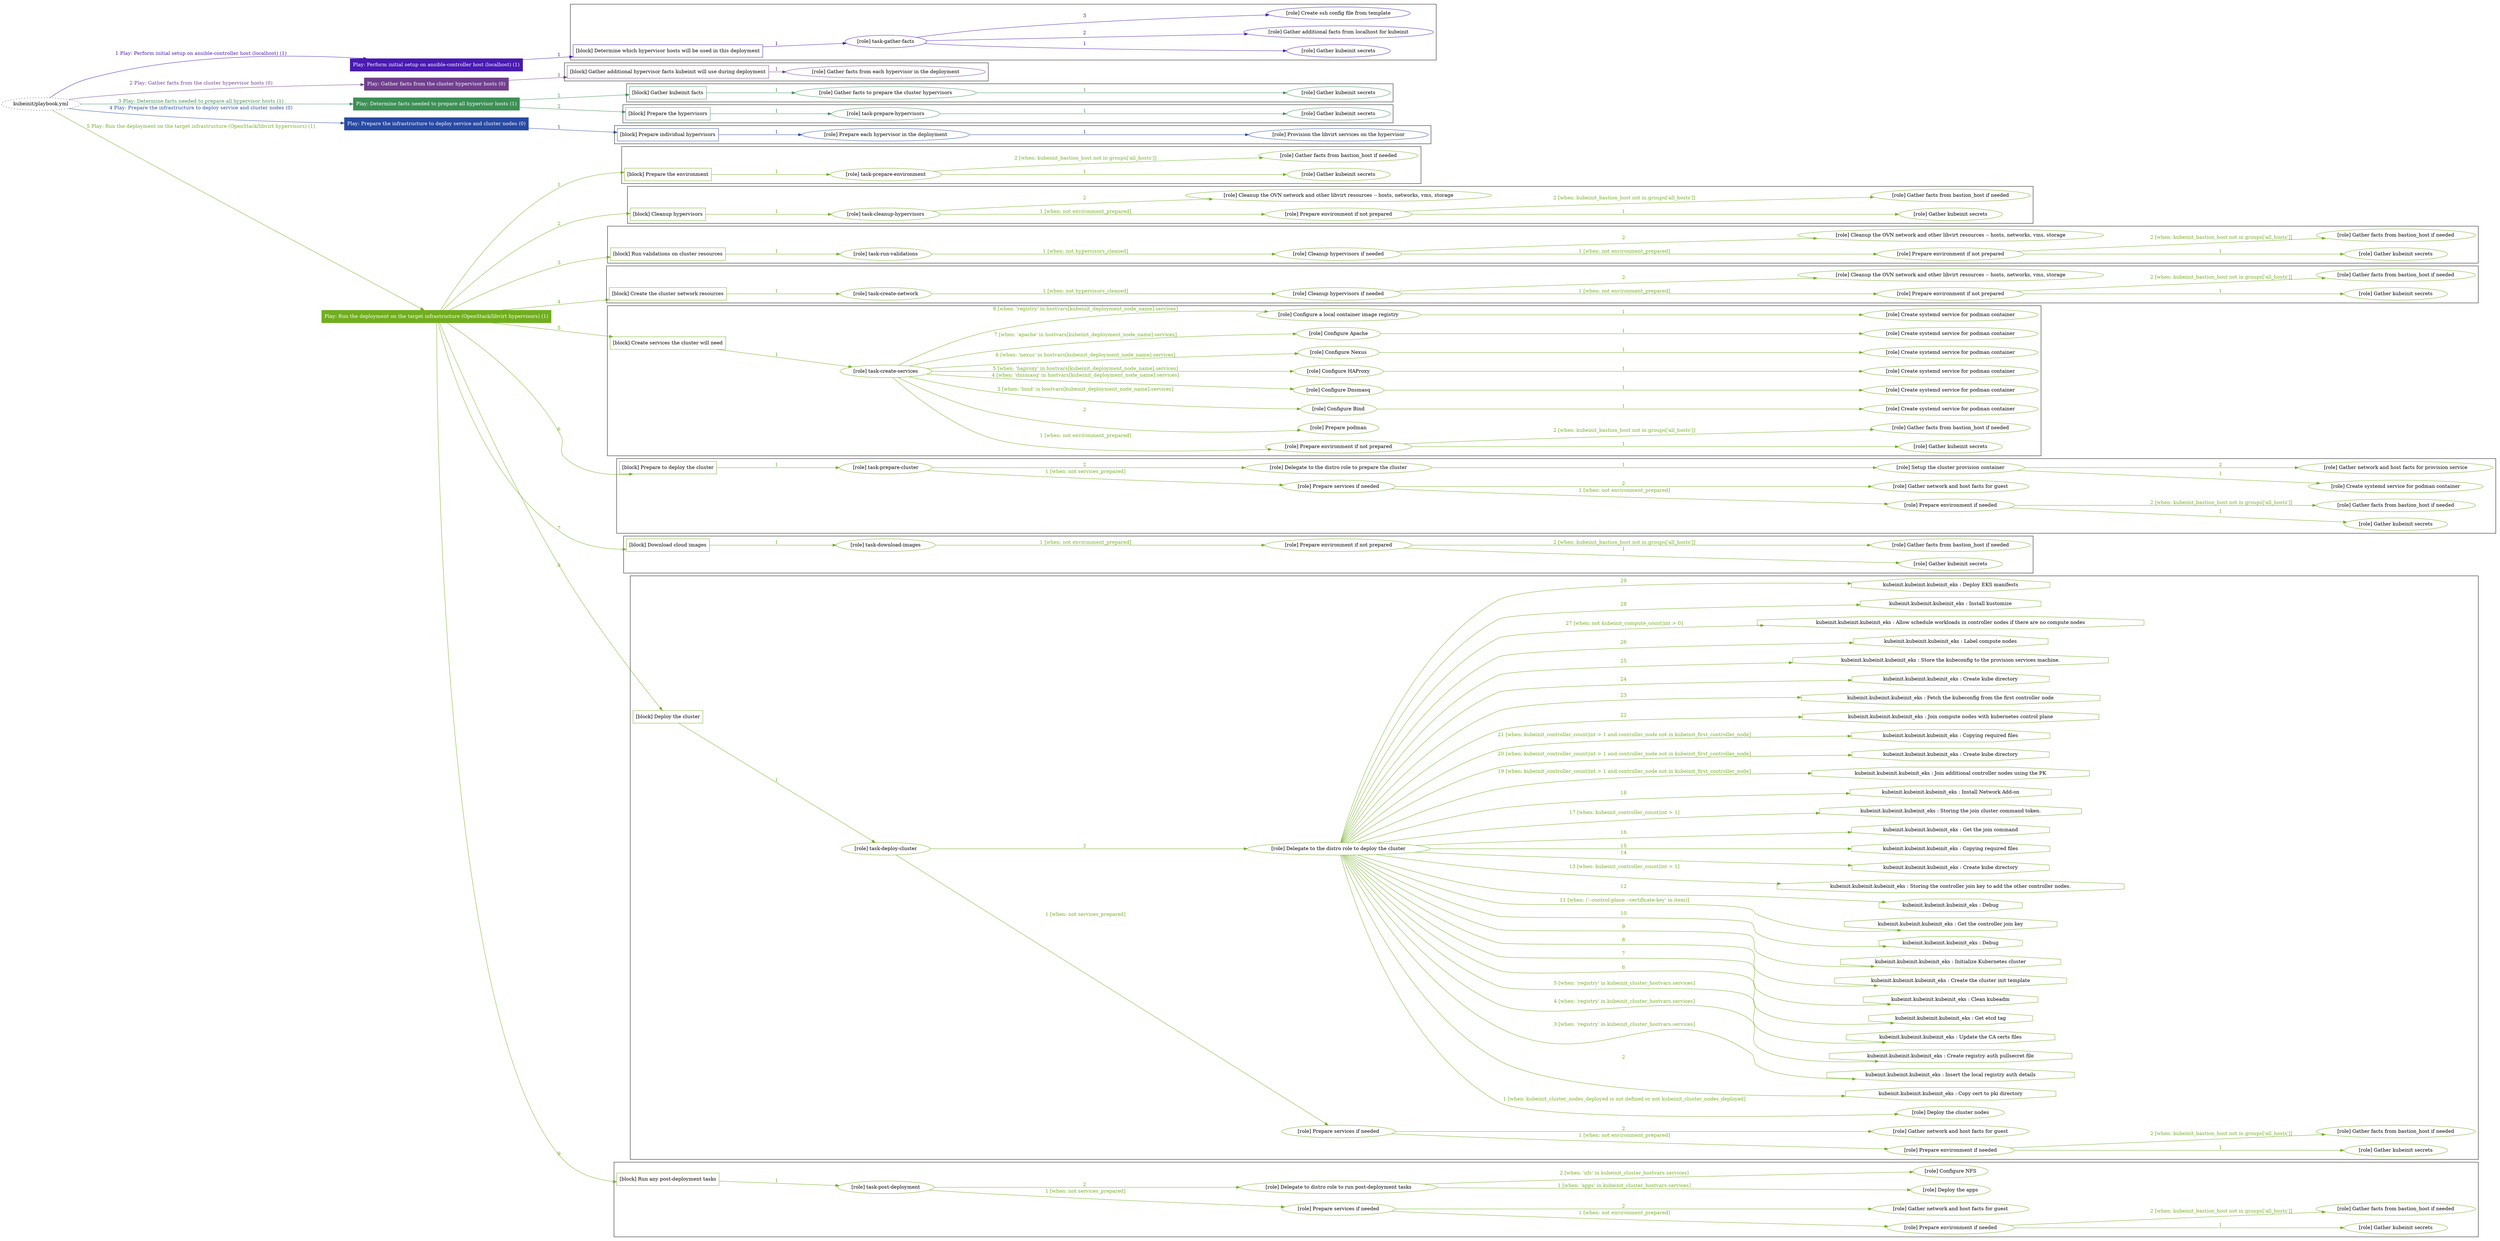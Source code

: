 digraph {
	graph [concentrate=true ordering=in rankdir=LR ratio=fill]
	edge [esep=5 sep=10]
	"kubeinit/playbook.yml" [URL="/home/runner/work/kubeinit/kubeinit/kubeinit/playbook.yml" id=playbook_bbdc1244 style=dotted]
	"kubeinit/playbook.yml" -> play_18d1765e [label="1 Play: Perform initial setup on ansible-controller host (localhost) (1)" color="#4919b2" fontcolor="#4919b2" id=edge_play_18d1765e labeltooltip="1 Play: Perform initial setup on ansible-controller host (localhost) (1)" tooltip="1 Play: Perform initial setup on ansible-controller host (localhost) (1)"]
	subgraph "Play: Perform initial setup on ansible-controller host (localhost) (1)" {
		play_18d1765e [label="Play: Perform initial setup on ansible-controller host (localhost) (1)" URL="/home/runner/work/kubeinit/kubeinit/kubeinit/playbook.yml" color="#4919b2" fontcolor="#ffffff" id=play_18d1765e shape=box style=filled tooltip=localhost]
		play_18d1765e -> block_5a703033 [label=1 color="#4919b2" fontcolor="#4919b2" id=edge_block_5a703033 labeltooltip=1 tooltip=1]
		subgraph cluster_block_5a703033 {
			block_5a703033 [label="[block] Determine which hypervisor hosts will be used in this deployment" URL="/home/runner/work/kubeinit/kubeinit/kubeinit/playbook.yml" color="#4919b2" id=block_5a703033 labeltooltip="Determine which hypervisor hosts will be used in this deployment" shape=box tooltip="Determine which hypervisor hosts will be used in this deployment"]
			block_5a703033 -> role_68c4729b [label="1 " color="#4919b2" fontcolor="#4919b2" id=edge_role_68c4729b labeltooltip="1 " tooltip="1 "]
			subgraph "task-gather-facts" {
				role_68c4729b [label="[role] task-gather-facts" URL="/home/runner/work/kubeinit/kubeinit/kubeinit/playbook.yml" color="#4919b2" id=role_68c4729b tooltip="task-gather-facts"]
				role_68c4729b -> role_e3c52ca2 [label="1 " color="#4919b2" fontcolor="#4919b2" id=edge_role_e3c52ca2 labeltooltip="1 " tooltip="1 "]
				subgraph "Gather kubeinit secrets" {
					role_e3c52ca2 [label="[role] Gather kubeinit secrets" URL="/home/runner/.ansible/collections/ansible_collections/kubeinit/kubeinit/roles/kubeinit_prepare/tasks/build_hypervisors_group.yml" color="#4919b2" id=role_e3c52ca2 tooltip="Gather kubeinit secrets"]
				}
				role_68c4729b -> role_1ee40314 [label="2 " color="#4919b2" fontcolor="#4919b2" id=edge_role_1ee40314 labeltooltip="2 " tooltip="2 "]
				subgraph "Gather additional facts from localhost for kubeinit" {
					role_1ee40314 [label="[role] Gather additional facts from localhost for kubeinit" URL="/home/runner/.ansible/collections/ansible_collections/kubeinit/kubeinit/roles/kubeinit_prepare/tasks/build_hypervisors_group.yml" color="#4919b2" id=role_1ee40314 tooltip="Gather additional facts from localhost for kubeinit"]
				}
				role_68c4729b -> role_c1e0f709 [label="3 " color="#4919b2" fontcolor="#4919b2" id=edge_role_c1e0f709 labeltooltip="3 " tooltip="3 "]
				subgraph "Create ssh config file from template" {
					role_c1e0f709 [label="[role] Create ssh config file from template" URL="/home/runner/.ansible/collections/ansible_collections/kubeinit/kubeinit/roles/kubeinit_prepare/tasks/build_hypervisors_group.yml" color="#4919b2" id=role_c1e0f709 tooltip="Create ssh config file from template"]
				}
			}
		}
	}
	"kubeinit/playbook.yml" -> play_a44c758e [label="2 Play: Gather facts from the cluster hypervisor hosts (0)" color="#703f8d" fontcolor="#703f8d" id=edge_play_a44c758e labeltooltip="2 Play: Gather facts from the cluster hypervisor hosts (0)" tooltip="2 Play: Gather facts from the cluster hypervisor hosts (0)"]
	subgraph "Play: Gather facts from the cluster hypervisor hosts (0)" {
		play_a44c758e [label="Play: Gather facts from the cluster hypervisor hosts (0)" URL="/home/runner/work/kubeinit/kubeinit/kubeinit/playbook.yml" color="#703f8d" fontcolor="#ffffff" id=play_a44c758e shape=box style=filled tooltip="Play: Gather facts from the cluster hypervisor hosts (0)"]
		play_a44c758e -> block_eb6b0279 [label=1 color="#703f8d" fontcolor="#703f8d" id=edge_block_eb6b0279 labeltooltip=1 tooltip=1]
		subgraph cluster_block_eb6b0279 {
			block_eb6b0279 [label="[block] Gather additional hypervisor facts kubeinit will use during deployment" URL="/home/runner/work/kubeinit/kubeinit/kubeinit/playbook.yml" color="#703f8d" id=block_eb6b0279 labeltooltip="Gather additional hypervisor facts kubeinit will use during deployment" shape=box tooltip="Gather additional hypervisor facts kubeinit will use during deployment"]
			block_eb6b0279 -> role_213a7a84 [label="1 " color="#703f8d" fontcolor="#703f8d" id=edge_role_213a7a84 labeltooltip="1 " tooltip="1 "]
			subgraph "Gather facts from each hypervisor in the deployment" {
				role_213a7a84 [label="[role] Gather facts from each hypervisor in the deployment" URL="/home/runner/work/kubeinit/kubeinit/kubeinit/playbook.yml" color="#703f8d" id=role_213a7a84 tooltip="Gather facts from each hypervisor in the deployment"]
			}
		}
	}
	"kubeinit/playbook.yml" -> play_dbc4438f [label="3 Play: Determine facts needed to prepare all hypervisor hosts (1)" color="#3d8f55" fontcolor="#3d8f55" id=edge_play_dbc4438f labeltooltip="3 Play: Determine facts needed to prepare all hypervisor hosts (1)" tooltip="3 Play: Determine facts needed to prepare all hypervisor hosts (1)"]
	subgraph "Play: Determine facts needed to prepare all hypervisor hosts (1)" {
		play_dbc4438f [label="Play: Determine facts needed to prepare all hypervisor hosts (1)" URL="/home/runner/work/kubeinit/kubeinit/kubeinit/playbook.yml" color="#3d8f55" fontcolor="#ffffff" id=play_dbc4438f shape=box style=filled tooltip=localhost]
		play_dbc4438f -> block_f665a69e [label=1 color="#3d8f55" fontcolor="#3d8f55" id=edge_block_f665a69e labeltooltip=1 tooltip=1]
		subgraph cluster_block_f665a69e {
			block_f665a69e [label="[block] Gather kubeinit facts" URL="/home/runner/work/kubeinit/kubeinit/kubeinit/playbook.yml" color="#3d8f55" id=block_f665a69e labeltooltip="Gather kubeinit facts" shape=box tooltip="Gather kubeinit facts"]
			block_f665a69e -> role_685df9dd [label="1 " color="#3d8f55" fontcolor="#3d8f55" id=edge_role_685df9dd labeltooltip="1 " tooltip="1 "]
			subgraph "Gather facts to prepare the cluster hypervisors" {
				role_685df9dd [label="[role] Gather facts to prepare the cluster hypervisors" URL="/home/runner/work/kubeinit/kubeinit/kubeinit/playbook.yml" color="#3d8f55" id=role_685df9dd tooltip="Gather facts to prepare the cluster hypervisors"]
				role_685df9dd -> role_183c336f [label="1 " color="#3d8f55" fontcolor="#3d8f55" id=edge_role_183c336f labeltooltip="1 " tooltip="1 "]
				subgraph "Gather kubeinit secrets" {
					role_183c336f [label="[role] Gather kubeinit secrets" URL="/home/runner/.ansible/collections/ansible_collections/kubeinit/kubeinit/roles/kubeinit_prepare/tasks/gather_kubeinit_facts.yml" color="#3d8f55" id=role_183c336f tooltip="Gather kubeinit secrets"]
				}
			}
		}
		play_dbc4438f -> block_ffc78fbb [label=2 color="#3d8f55" fontcolor="#3d8f55" id=edge_block_ffc78fbb labeltooltip=2 tooltip=2]
		subgraph cluster_block_ffc78fbb {
			block_ffc78fbb [label="[block] Prepare the hypervisors" URL="/home/runner/work/kubeinit/kubeinit/kubeinit/playbook.yml" color="#3d8f55" id=block_ffc78fbb labeltooltip="Prepare the hypervisors" shape=box tooltip="Prepare the hypervisors"]
			block_ffc78fbb -> role_f5177175 [label="1 " color="#3d8f55" fontcolor="#3d8f55" id=edge_role_f5177175 labeltooltip="1 " tooltip="1 "]
			subgraph "task-prepare-hypervisors" {
				role_f5177175 [label="[role] task-prepare-hypervisors" URL="/home/runner/work/kubeinit/kubeinit/kubeinit/playbook.yml" color="#3d8f55" id=role_f5177175 tooltip="task-prepare-hypervisors"]
				role_f5177175 -> role_0ac30757 [label="1 " color="#3d8f55" fontcolor="#3d8f55" id=edge_role_0ac30757 labeltooltip="1 " tooltip="1 "]
				subgraph "Gather kubeinit secrets" {
					role_0ac30757 [label="[role] Gather kubeinit secrets" URL="/home/runner/.ansible/collections/ansible_collections/kubeinit/kubeinit/roles/kubeinit_prepare/tasks/gather_kubeinit_facts.yml" color="#3d8f55" id=role_0ac30757 tooltip="Gather kubeinit secrets"]
				}
			}
		}
	}
	"kubeinit/playbook.yml" -> play_849d7ab8 [label="4 Play: Prepare the infrastructure to deploy service and cluster nodes (0)" color="#284aa4" fontcolor="#284aa4" id=edge_play_849d7ab8 labeltooltip="4 Play: Prepare the infrastructure to deploy service and cluster nodes (0)" tooltip="4 Play: Prepare the infrastructure to deploy service and cluster nodes (0)"]
	subgraph "Play: Prepare the infrastructure to deploy service and cluster nodes (0)" {
		play_849d7ab8 [label="Play: Prepare the infrastructure to deploy service and cluster nodes (0)" URL="/home/runner/work/kubeinit/kubeinit/kubeinit/playbook.yml" color="#284aa4" fontcolor="#ffffff" id=play_849d7ab8 shape=box style=filled tooltip="Play: Prepare the infrastructure to deploy service and cluster nodes (0)"]
		play_849d7ab8 -> block_db6e5c72 [label=1 color="#284aa4" fontcolor="#284aa4" id=edge_block_db6e5c72 labeltooltip=1 tooltip=1]
		subgraph cluster_block_db6e5c72 {
			block_db6e5c72 [label="[block] Prepare individual hypervisors" URL="/home/runner/work/kubeinit/kubeinit/kubeinit/playbook.yml" color="#284aa4" id=block_db6e5c72 labeltooltip="Prepare individual hypervisors" shape=box tooltip="Prepare individual hypervisors"]
			block_db6e5c72 -> role_6fe6e7db [label="1 " color="#284aa4" fontcolor="#284aa4" id=edge_role_6fe6e7db labeltooltip="1 " tooltip="1 "]
			subgraph "Prepare each hypervisor in the deployment" {
				role_6fe6e7db [label="[role] Prepare each hypervisor in the deployment" URL="/home/runner/work/kubeinit/kubeinit/kubeinit/playbook.yml" color="#284aa4" id=role_6fe6e7db tooltip="Prepare each hypervisor in the deployment"]
				role_6fe6e7db -> role_e3deb0e0 [label="1 " color="#284aa4" fontcolor="#284aa4" id=edge_role_e3deb0e0 labeltooltip="1 " tooltip="1 "]
				subgraph "Provision the libvirt services on the hypervisor" {
					role_e3deb0e0 [label="[role] Provision the libvirt services on the hypervisor" URL="/home/runner/.ansible/collections/ansible_collections/kubeinit/kubeinit/roles/kubeinit_prepare/tasks/prepare_hypervisor.yml" color="#284aa4" id=role_e3deb0e0 tooltip="Provision the libvirt services on the hypervisor"]
				}
			}
		}
	}
	"kubeinit/playbook.yml" -> play_027a1a24 [label="5 Play: Run the deployment on the target infrastructure (OpenStack/libvirt hypervisors) (1)" color="#70ae1e" fontcolor="#70ae1e" id=edge_play_027a1a24 labeltooltip="5 Play: Run the deployment on the target infrastructure (OpenStack/libvirt hypervisors) (1)" tooltip="5 Play: Run the deployment on the target infrastructure (OpenStack/libvirt hypervisors) (1)"]
	subgraph "Play: Run the deployment on the target infrastructure (OpenStack/libvirt hypervisors) (1)" {
		play_027a1a24 [label="Play: Run the deployment on the target infrastructure (OpenStack/libvirt hypervisors) (1)" URL="/home/runner/work/kubeinit/kubeinit/kubeinit/playbook.yml" color="#70ae1e" fontcolor="#ffffff" id=play_027a1a24 shape=box style=filled tooltip=localhost]
		play_027a1a24 -> block_1ce29c81 [label=1 color="#70ae1e" fontcolor="#70ae1e" id=edge_block_1ce29c81 labeltooltip=1 tooltip=1]
		subgraph cluster_block_1ce29c81 {
			block_1ce29c81 [label="[block] Prepare the environment" URL="/home/runner/work/kubeinit/kubeinit/kubeinit/playbook.yml" color="#70ae1e" id=block_1ce29c81 labeltooltip="Prepare the environment" shape=box tooltip="Prepare the environment"]
			block_1ce29c81 -> role_e189357a [label="1 " color="#70ae1e" fontcolor="#70ae1e" id=edge_role_e189357a labeltooltip="1 " tooltip="1 "]
			subgraph "task-prepare-environment" {
				role_e189357a [label="[role] task-prepare-environment" URL="/home/runner/work/kubeinit/kubeinit/kubeinit/playbook.yml" color="#70ae1e" id=role_e189357a tooltip="task-prepare-environment"]
				role_e189357a -> role_a16584d8 [label="1 " color="#70ae1e" fontcolor="#70ae1e" id=edge_role_a16584d8 labeltooltip="1 " tooltip="1 "]
				subgraph "Gather kubeinit secrets" {
					role_a16584d8 [label="[role] Gather kubeinit secrets" URL="/home/runner/.ansible/collections/ansible_collections/kubeinit/kubeinit/roles/kubeinit_prepare/tasks/gather_kubeinit_facts.yml" color="#70ae1e" id=role_a16584d8 tooltip="Gather kubeinit secrets"]
				}
				role_e189357a -> role_37bcc177 [label="2 [when: kubeinit_bastion_host not in groups['all_hosts']]" color="#70ae1e" fontcolor="#70ae1e" id=edge_role_37bcc177 labeltooltip="2 [when: kubeinit_bastion_host not in groups['all_hosts']]" tooltip="2 [when: kubeinit_bastion_host not in groups['all_hosts']]"]
				subgraph "Gather facts from bastion_host if needed" {
					role_37bcc177 [label="[role] Gather facts from bastion_host if needed" URL="/home/runner/.ansible/collections/ansible_collections/kubeinit/kubeinit/roles/kubeinit_prepare/tasks/main.yml" color="#70ae1e" id=role_37bcc177 tooltip="Gather facts from bastion_host if needed"]
				}
			}
		}
		play_027a1a24 -> block_b13c0409 [label=2 color="#70ae1e" fontcolor="#70ae1e" id=edge_block_b13c0409 labeltooltip=2 tooltip=2]
		subgraph cluster_block_b13c0409 {
			block_b13c0409 [label="[block] Cleanup hypervisors" URL="/home/runner/work/kubeinit/kubeinit/kubeinit/playbook.yml" color="#70ae1e" id=block_b13c0409 labeltooltip="Cleanup hypervisors" shape=box tooltip="Cleanup hypervisors"]
			block_b13c0409 -> role_b1792743 [label="1 " color="#70ae1e" fontcolor="#70ae1e" id=edge_role_b1792743 labeltooltip="1 " tooltip="1 "]
			subgraph "task-cleanup-hypervisors" {
				role_b1792743 [label="[role] task-cleanup-hypervisors" URL="/home/runner/work/kubeinit/kubeinit/kubeinit/playbook.yml" color="#70ae1e" id=role_b1792743 tooltip="task-cleanup-hypervisors"]
				role_b1792743 -> role_bc2efa64 [label="1 [when: not environment_prepared]" color="#70ae1e" fontcolor="#70ae1e" id=edge_role_bc2efa64 labeltooltip="1 [when: not environment_prepared]" tooltip="1 [when: not environment_prepared]"]
				subgraph "Prepare environment if not prepared" {
					role_bc2efa64 [label="[role] Prepare environment if not prepared" URL="/home/runner/.ansible/collections/ansible_collections/kubeinit/kubeinit/roles/kubeinit_libvirt/tasks/cleanup_hypervisors.yml" color="#70ae1e" id=role_bc2efa64 tooltip="Prepare environment if not prepared"]
					role_bc2efa64 -> role_eed088e5 [label="1 " color="#70ae1e" fontcolor="#70ae1e" id=edge_role_eed088e5 labeltooltip="1 " tooltip="1 "]
					subgraph "Gather kubeinit secrets" {
						role_eed088e5 [label="[role] Gather kubeinit secrets" URL="/home/runner/.ansible/collections/ansible_collections/kubeinit/kubeinit/roles/kubeinit_prepare/tasks/gather_kubeinit_facts.yml" color="#70ae1e" id=role_eed088e5 tooltip="Gather kubeinit secrets"]
					}
					role_bc2efa64 -> role_f2df7927 [label="2 [when: kubeinit_bastion_host not in groups['all_hosts']]" color="#70ae1e" fontcolor="#70ae1e" id=edge_role_f2df7927 labeltooltip="2 [when: kubeinit_bastion_host not in groups['all_hosts']]" tooltip="2 [when: kubeinit_bastion_host not in groups['all_hosts']]"]
					subgraph "Gather facts from bastion_host if needed" {
						role_f2df7927 [label="[role] Gather facts from bastion_host if needed" URL="/home/runner/.ansible/collections/ansible_collections/kubeinit/kubeinit/roles/kubeinit_prepare/tasks/main.yml" color="#70ae1e" id=role_f2df7927 tooltip="Gather facts from bastion_host if needed"]
					}
				}
				role_b1792743 -> role_5df71f61 [label="2 " color="#70ae1e" fontcolor="#70ae1e" id=edge_role_5df71f61 labeltooltip="2 " tooltip="2 "]
				subgraph "Cleanup the OVN network and other libvirt resources -- hosts, networks, vms, storage" {
					role_5df71f61 [label="[role] Cleanup the OVN network and other libvirt resources -- hosts, networks, vms, storage" URL="/home/runner/.ansible/collections/ansible_collections/kubeinit/kubeinit/roles/kubeinit_libvirt/tasks/cleanup_hypervisors.yml" color="#70ae1e" id=role_5df71f61 tooltip="Cleanup the OVN network and other libvirt resources -- hosts, networks, vms, storage"]
				}
			}
		}
		play_027a1a24 -> block_ce4834cd [label=3 color="#70ae1e" fontcolor="#70ae1e" id=edge_block_ce4834cd labeltooltip=3 tooltip=3]
		subgraph cluster_block_ce4834cd {
			block_ce4834cd [label="[block] Run validations on cluster resources" URL="/home/runner/work/kubeinit/kubeinit/kubeinit/playbook.yml" color="#70ae1e" id=block_ce4834cd labeltooltip="Run validations on cluster resources" shape=box tooltip="Run validations on cluster resources"]
			block_ce4834cd -> role_c1cb4aef [label="1 " color="#70ae1e" fontcolor="#70ae1e" id=edge_role_c1cb4aef labeltooltip="1 " tooltip="1 "]
			subgraph "task-run-validations" {
				role_c1cb4aef [label="[role] task-run-validations" URL="/home/runner/work/kubeinit/kubeinit/kubeinit/playbook.yml" color="#70ae1e" id=role_c1cb4aef tooltip="task-run-validations"]
				role_c1cb4aef -> role_085b65bc [label="1 [when: not hypervisors_cleaned]" color="#70ae1e" fontcolor="#70ae1e" id=edge_role_085b65bc labeltooltip="1 [when: not hypervisors_cleaned]" tooltip="1 [when: not hypervisors_cleaned]"]
				subgraph "Cleanup hypervisors if needed" {
					role_085b65bc [label="[role] Cleanup hypervisors if needed" URL="/home/runner/.ansible/collections/ansible_collections/kubeinit/kubeinit/roles/kubeinit_validations/tasks/main.yml" color="#70ae1e" id=role_085b65bc tooltip="Cleanup hypervisors if needed"]
					role_085b65bc -> role_8751d442 [label="1 [when: not environment_prepared]" color="#70ae1e" fontcolor="#70ae1e" id=edge_role_8751d442 labeltooltip="1 [when: not environment_prepared]" tooltip="1 [when: not environment_prepared]"]
					subgraph "Prepare environment if not prepared" {
						role_8751d442 [label="[role] Prepare environment if not prepared" URL="/home/runner/.ansible/collections/ansible_collections/kubeinit/kubeinit/roles/kubeinit_libvirt/tasks/cleanup_hypervisors.yml" color="#70ae1e" id=role_8751d442 tooltip="Prepare environment if not prepared"]
						role_8751d442 -> role_334814c1 [label="1 " color="#70ae1e" fontcolor="#70ae1e" id=edge_role_334814c1 labeltooltip="1 " tooltip="1 "]
						subgraph "Gather kubeinit secrets" {
							role_334814c1 [label="[role] Gather kubeinit secrets" URL="/home/runner/.ansible/collections/ansible_collections/kubeinit/kubeinit/roles/kubeinit_prepare/tasks/gather_kubeinit_facts.yml" color="#70ae1e" id=role_334814c1 tooltip="Gather kubeinit secrets"]
						}
						role_8751d442 -> role_ce1f4e3b [label="2 [when: kubeinit_bastion_host not in groups['all_hosts']]" color="#70ae1e" fontcolor="#70ae1e" id=edge_role_ce1f4e3b labeltooltip="2 [when: kubeinit_bastion_host not in groups['all_hosts']]" tooltip="2 [when: kubeinit_bastion_host not in groups['all_hosts']]"]
						subgraph "Gather facts from bastion_host if needed" {
							role_ce1f4e3b [label="[role] Gather facts from bastion_host if needed" URL="/home/runner/.ansible/collections/ansible_collections/kubeinit/kubeinit/roles/kubeinit_prepare/tasks/main.yml" color="#70ae1e" id=role_ce1f4e3b tooltip="Gather facts from bastion_host if needed"]
						}
					}
					role_085b65bc -> role_cf616bc2 [label="2 " color="#70ae1e" fontcolor="#70ae1e" id=edge_role_cf616bc2 labeltooltip="2 " tooltip="2 "]
					subgraph "Cleanup the OVN network and other libvirt resources -- hosts, networks, vms, storage" {
						role_cf616bc2 [label="[role] Cleanup the OVN network and other libvirt resources -- hosts, networks, vms, storage" URL="/home/runner/.ansible/collections/ansible_collections/kubeinit/kubeinit/roles/kubeinit_libvirt/tasks/cleanup_hypervisors.yml" color="#70ae1e" id=role_cf616bc2 tooltip="Cleanup the OVN network and other libvirt resources -- hosts, networks, vms, storage"]
					}
				}
			}
		}
		play_027a1a24 -> block_a724c096 [label=4 color="#70ae1e" fontcolor="#70ae1e" id=edge_block_a724c096 labeltooltip=4 tooltip=4]
		subgraph cluster_block_a724c096 {
			block_a724c096 [label="[block] Create the cluster network resources" URL="/home/runner/work/kubeinit/kubeinit/kubeinit/playbook.yml" color="#70ae1e" id=block_a724c096 labeltooltip="Create the cluster network resources" shape=box tooltip="Create the cluster network resources"]
			block_a724c096 -> role_5ce49ee0 [label="1 " color="#70ae1e" fontcolor="#70ae1e" id=edge_role_5ce49ee0 labeltooltip="1 " tooltip="1 "]
			subgraph "task-create-network" {
				role_5ce49ee0 [label="[role] task-create-network" URL="/home/runner/work/kubeinit/kubeinit/kubeinit/playbook.yml" color="#70ae1e" id=role_5ce49ee0 tooltip="task-create-network"]
				role_5ce49ee0 -> role_f07bb1d0 [label="1 [when: not hypervisors_cleaned]" color="#70ae1e" fontcolor="#70ae1e" id=edge_role_f07bb1d0 labeltooltip="1 [when: not hypervisors_cleaned]" tooltip="1 [when: not hypervisors_cleaned]"]
				subgraph "Cleanup hypervisors if needed" {
					role_f07bb1d0 [label="[role] Cleanup hypervisors if needed" URL="/home/runner/.ansible/collections/ansible_collections/kubeinit/kubeinit/roles/kubeinit_libvirt/tasks/create_network.yml" color="#70ae1e" id=role_f07bb1d0 tooltip="Cleanup hypervisors if needed"]
					role_f07bb1d0 -> role_10e17076 [label="1 [when: not environment_prepared]" color="#70ae1e" fontcolor="#70ae1e" id=edge_role_10e17076 labeltooltip="1 [when: not environment_prepared]" tooltip="1 [when: not environment_prepared]"]
					subgraph "Prepare environment if not prepared" {
						role_10e17076 [label="[role] Prepare environment if not prepared" URL="/home/runner/.ansible/collections/ansible_collections/kubeinit/kubeinit/roles/kubeinit_libvirt/tasks/cleanup_hypervisors.yml" color="#70ae1e" id=role_10e17076 tooltip="Prepare environment if not prepared"]
						role_10e17076 -> role_a507911c [label="1 " color="#70ae1e" fontcolor="#70ae1e" id=edge_role_a507911c labeltooltip="1 " tooltip="1 "]
						subgraph "Gather kubeinit secrets" {
							role_a507911c [label="[role] Gather kubeinit secrets" URL="/home/runner/.ansible/collections/ansible_collections/kubeinit/kubeinit/roles/kubeinit_prepare/tasks/gather_kubeinit_facts.yml" color="#70ae1e" id=role_a507911c tooltip="Gather kubeinit secrets"]
						}
						role_10e17076 -> role_0e3273af [label="2 [when: kubeinit_bastion_host not in groups['all_hosts']]" color="#70ae1e" fontcolor="#70ae1e" id=edge_role_0e3273af labeltooltip="2 [when: kubeinit_bastion_host not in groups['all_hosts']]" tooltip="2 [when: kubeinit_bastion_host not in groups['all_hosts']]"]
						subgraph "Gather facts from bastion_host if needed" {
							role_0e3273af [label="[role] Gather facts from bastion_host if needed" URL="/home/runner/.ansible/collections/ansible_collections/kubeinit/kubeinit/roles/kubeinit_prepare/tasks/main.yml" color="#70ae1e" id=role_0e3273af tooltip="Gather facts from bastion_host if needed"]
						}
					}
					role_f07bb1d0 -> role_eb5d8563 [label="2 " color="#70ae1e" fontcolor="#70ae1e" id=edge_role_eb5d8563 labeltooltip="2 " tooltip="2 "]
					subgraph "Cleanup the OVN network and other libvirt resources -- hosts, networks, vms, storage" {
						role_eb5d8563 [label="[role] Cleanup the OVN network and other libvirt resources -- hosts, networks, vms, storage" URL="/home/runner/.ansible/collections/ansible_collections/kubeinit/kubeinit/roles/kubeinit_libvirt/tasks/cleanup_hypervisors.yml" color="#70ae1e" id=role_eb5d8563 tooltip="Cleanup the OVN network and other libvirt resources -- hosts, networks, vms, storage"]
					}
				}
			}
		}
		play_027a1a24 -> block_4d7f6e87 [label=5 color="#70ae1e" fontcolor="#70ae1e" id=edge_block_4d7f6e87 labeltooltip=5 tooltip=5]
		subgraph cluster_block_4d7f6e87 {
			block_4d7f6e87 [label="[block] Create services the cluster will need" URL="/home/runner/work/kubeinit/kubeinit/kubeinit/playbook.yml" color="#70ae1e" id=block_4d7f6e87 labeltooltip="Create services the cluster will need" shape=box tooltip="Create services the cluster will need"]
			block_4d7f6e87 -> role_60f869da [label="1 " color="#70ae1e" fontcolor="#70ae1e" id=edge_role_60f869da labeltooltip="1 " tooltip="1 "]
			subgraph "task-create-services" {
				role_60f869da [label="[role] task-create-services" URL="/home/runner/work/kubeinit/kubeinit/kubeinit/playbook.yml" color="#70ae1e" id=role_60f869da tooltip="task-create-services"]
				role_60f869da -> role_f2b6558d [label="1 [when: not environment_prepared]" color="#70ae1e" fontcolor="#70ae1e" id=edge_role_f2b6558d labeltooltip="1 [when: not environment_prepared]" tooltip="1 [when: not environment_prepared]"]
				subgraph "Prepare environment if not prepared" {
					role_f2b6558d [label="[role] Prepare environment if not prepared" URL="/home/runner/.ansible/collections/ansible_collections/kubeinit/kubeinit/roles/kubeinit_services/tasks/main.yml" color="#70ae1e" id=role_f2b6558d tooltip="Prepare environment if not prepared"]
					role_f2b6558d -> role_ac56da8b [label="1 " color="#70ae1e" fontcolor="#70ae1e" id=edge_role_ac56da8b labeltooltip="1 " tooltip="1 "]
					subgraph "Gather kubeinit secrets" {
						role_ac56da8b [label="[role] Gather kubeinit secrets" URL="/home/runner/.ansible/collections/ansible_collections/kubeinit/kubeinit/roles/kubeinit_prepare/tasks/gather_kubeinit_facts.yml" color="#70ae1e" id=role_ac56da8b tooltip="Gather kubeinit secrets"]
					}
					role_f2b6558d -> role_6f2cba76 [label="2 [when: kubeinit_bastion_host not in groups['all_hosts']]" color="#70ae1e" fontcolor="#70ae1e" id=edge_role_6f2cba76 labeltooltip="2 [when: kubeinit_bastion_host not in groups['all_hosts']]" tooltip="2 [when: kubeinit_bastion_host not in groups['all_hosts']]"]
					subgraph "Gather facts from bastion_host if needed" {
						role_6f2cba76 [label="[role] Gather facts from bastion_host if needed" URL="/home/runner/.ansible/collections/ansible_collections/kubeinit/kubeinit/roles/kubeinit_prepare/tasks/main.yml" color="#70ae1e" id=role_6f2cba76 tooltip="Gather facts from bastion_host if needed"]
					}
				}
				role_60f869da -> role_bd9fe43f [label="2 " color="#70ae1e" fontcolor="#70ae1e" id=edge_role_bd9fe43f labeltooltip="2 " tooltip="2 "]
				subgraph "Prepare podman" {
					role_bd9fe43f [label="[role] Prepare podman" URL="/home/runner/.ansible/collections/ansible_collections/kubeinit/kubeinit/roles/kubeinit_services/tasks/00_create_service_pod.yml" color="#70ae1e" id=role_bd9fe43f tooltip="Prepare podman"]
				}
				role_60f869da -> role_218e25bd [label="3 [when: 'bind' in hostvars[kubeinit_deployment_node_name].services]" color="#70ae1e" fontcolor="#70ae1e" id=edge_role_218e25bd labeltooltip="3 [when: 'bind' in hostvars[kubeinit_deployment_node_name].services]" tooltip="3 [when: 'bind' in hostvars[kubeinit_deployment_node_name].services]"]
				subgraph "Configure Bind" {
					role_218e25bd [label="[role] Configure Bind" URL="/home/runner/.ansible/collections/ansible_collections/kubeinit/kubeinit/roles/kubeinit_services/tasks/start_services_containers.yml" color="#70ae1e" id=role_218e25bd tooltip="Configure Bind"]
					role_218e25bd -> role_b3da190b [label="1 " color="#70ae1e" fontcolor="#70ae1e" id=edge_role_b3da190b labeltooltip="1 " tooltip="1 "]
					subgraph "Create systemd service for podman container" {
						role_b3da190b [label="[role] Create systemd service for podman container" URL="/home/runner/.ansible/collections/ansible_collections/kubeinit/kubeinit/roles/kubeinit_bind/tasks/main.yml" color="#70ae1e" id=role_b3da190b tooltip="Create systemd service for podman container"]
					}
				}
				role_60f869da -> role_2cff0190 [label="4 [when: 'dnsmasq' in hostvars[kubeinit_deployment_node_name].services]" color="#70ae1e" fontcolor="#70ae1e" id=edge_role_2cff0190 labeltooltip="4 [when: 'dnsmasq' in hostvars[kubeinit_deployment_node_name].services]" tooltip="4 [when: 'dnsmasq' in hostvars[kubeinit_deployment_node_name].services]"]
				subgraph "Configure Dnsmasq" {
					role_2cff0190 [label="[role] Configure Dnsmasq" URL="/home/runner/.ansible/collections/ansible_collections/kubeinit/kubeinit/roles/kubeinit_services/tasks/start_services_containers.yml" color="#70ae1e" id=role_2cff0190 tooltip="Configure Dnsmasq"]
					role_2cff0190 -> role_3f39e980 [label="1 " color="#70ae1e" fontcolor="#70ae1e" id=edge_role_3f39e980 labeltooltip="1 " tooltip="1 "]
					subgraph "Create systemd service for podman container" {
						role_3f39e980 [label="[role] Create systemd service for podman container" URL="/home/runner/.ansible/collections/ansible_collections/kubeinit/kubeinit/roles/kubeinit_dnsmasq/tasks/main.yml" color="#70ae1e" id=role_3f39e980 tooltip="Create systemd service for podman container"]
					}
				}
				role_60f869da -> role_c1679a5f [label="5 [when: 'haproxy' in hostvars[kubeinit_deployment_node_name].services]" color="#70ae1e" fontcolor="#70ae1e" id=edge_role_c1679a5f labeltooltip="5 [when: 'haproxy' in hostvars[kubeinit_deployment_node_name].services]" tooltip="5 [when: 'haproxy' in hostvars[kubeinit_deployment_node_name].services]"]
				subgraph "Configure HAProxy" {
					role_c1679a5f [label="[role] Configure HAProxy" URL="/home/runner/.ansible/collections/ansible_collections/kubeinit/kubeinit/roles/kubeinit_services/tasks/start_services_containers.yml" color="#70ae1e" id=role_c1679a5f tooltip="Configure HAProxy"]
					role_c1679a5f -> role_732e2aa8 [label="1 " color="#70ae1e" fontcolor="#70ae1e" id=edge_role_732e2aa8 labeltooltip="1 " tooltip="1 "]
					subgraph "Create systemd service for podman container" {
						role_732e2aa8 [label="[role] Create systemd service for podman container" URL="/home/runner/.ansible/collections/ansible_collections/kubeinit/kubeinit/roles/kubeinit_haproxy/tasks/main.yml" color="#70ae1e" id=role_732e2aa8 tooltip="Create systemd service for podman container"]
					}
				}
				role_60f869da -> role_4d66ac4d [label="6 [when: 'nexus' in hostvars[kubeinit_deployment_node_name].services]" color="#70ae1e" fontcolor="#70ae1e" id=edge_role_4d66ac4d labeltooltip="6 [when: 'nexus' in hostvars[kubeinit_deployment_node_name].services]" tooltip="6 [when: 'nexus' in hostvars[kubeinit_deployment_node_name].services]"]
				subgraph "Configure Nexus" {
					role_4d66ac4d [label="[role] Configure Nexus" URL="/home/runner/.ansible/collections/ansible_collections/kubeinit/kubeinit/roles/kubeinit_services/tasks/start_services_containers.yml" color="#70ae1e" id=role_4d66ac4d tooltip="Configure Nexus"]
					role_4d66ac4d -> role_f89e1291 [label="1 " color="#70ae1e" fontcolor="#70ae1e" id=edge_role_f89e1291 labeltooltip="1 " tooltip="1 "]
					subgraph "Create systemd service for podman container" {
						role_f89e1291 [label="[role] Create systemd service for podman container" URL="/home/runner/.ansible/collections/ansible_collections/kubeinit/kubeinit/roles/kubeinit_nexus/tasks/main.yml" color="#70ae1e" id=role_f89e1291 tooltip="Create systemd service for podman container"]
					}
				}
				role_60f869da -> role_da51f04d [label="7 [when: 'apache' in hostvars[kubeinit_deployment_node_name].services]" color="#70ae1e" fontcolor="#70ae1e" id=edge_role_da51f04d labeltooltip="7 [when: 'apache' in hostvars[kubeinit_deployment_node_name].services]" tooltip="7 [when: 'apache' in hostvars[kubeinit_deployment_node_name].services]"]
				subgraph "Configure Apache" {
					role_da51f04d [label="[role] Configure Apache" URL="/home/runner/.ansible/collections/ansible_collections/kubeinit/kubeinit/roles/kubeinit_services/tasks/start_services_containers.yml" color="#70ae1e" id=role_da51f04d tooltip="Configure Apache"]
					role_da51f04d -> role_c83d0a57 [label="1 " color="#70ae1e" fontcolor="#70ae1e" id=edge_role_c83d0a57 labeltooltip="1 " tooltip="1 "]
					subgraph "Create systemd service for podman container" {
						role_c83d0a57 [label="[role] Create systemd service for podman container" URL="/home/runner/.ansible/collections/ansible_collections/kubeinit/kubeinit/roles/kubeinit_apache/tasks/main.yml" color="#70ae1e" id=role_c83d0a57 tooltip="Create systemd service for podman container"]
					}
				}
				role_60f869da -> role_9eb48f16 [label="8 [when: 'registry' in hostvars[kubeinit_deployment_node_name].services]" color="#70ae1e" fontcolor="#70ae1e" id=edge_role_9eb48f16 labeltooltip="8 [when: 'registry' in hostvars[kubeinit_deployment_node_name].services]" tooltip="8 [when: 'registry' in hostvars[kubeinit_deployment_node_name].services]"]
				subgraph "Configure a local container image registry" {
					role_9eb48f16 [label="[role] Configure a local container image registry" URL="/home/runner/.ansible/collections/ansible_collections/kubeinit/kubeinit/roles/kubeinit_services/tasks/start_services_containers.yml" color="#70ae1e" id=role_9eb48f16 tooltip="Configure a local container image registry"]
					role_9eb48f16 -> role_25376658 [label="1 " color="#70ae1e" fontcolor="#70ae1e" id=edge_role_25376658 labeltooltip="1 " tooltip="1 "]
					subgraph "Create systemd service for podman container" {
						role_25376658 [label="[role] Create systemd service for podman container" URL="/home/runner/.ansible/collections/ansible_collections/kubeinit/kubeinit/roles/kubeinit_registry/tasks/main.yml" color="#70ae1e" id=role_25376658 tooltip="Create systemd service for podman container"]
					}
				}
			}
		}
		play_027a1a24 -> block_4617c8e2 [label=6 color="#70ae1e" fontcolor="#70ae1e" id=edge_block_4617c8e2 labeltooltip=6 tooltip=6]
		subgraph cluster_block_4617c8e2 {
			block_4617c8e2 [label="[block] Prepare to deploy the cluster" URL="/home/runner/work/kubeinit/kubeinit/kubeinit/playbook.yml" color="#70ae1e" id=block_4617c8e2 labeltooltip="Prepare to deploy the cluster" shape=box tooltip="Prepare to deploy the cluster"]
			block_4617c8e2 -> role_d879cada [label="1 " color="#70ae1e" fontcolor="#70ae1e" id=edge_role_d879cada labeltooltip="1 " tooltip="1 "]
			subgraph "task-prepare-cluster" {
				role_d879cada [label="[role] task-prepare-cluster" URL="/home/runner/work/kubeinit/kubeinit/kubeinit/playbook.yml" color="#70ae1e" id=role_d879cada tooltip="task-prepare-cluster"]
				role_d879cada -> role_32d3f28d [label="1 [when: not services_prepared]" color="#70ae1e" fontcolor="#70ae1e" id=edge_role_32d3f28d labeltooltip="1 [when: not services_prepared]" tooltip="1 [when: not services_prepared]"]
				subgraph "Prepare services if needed" {
					role_32d3f28d [label="[role] Prepare services if needed" URL="/home/runner/.ansible/collections/ansible_collections/kubeinit/kubeinit/roles/kubeinit_prepare/tasks/prepare_cluster.yml" color="#70ae1e" id=role_32d3f28d tooltip="Prepare services if needed"]
					role_32d3f28d -> role_db841b13 [label="1 [when: not environment_prepared]" color="#70ae1e" fontcolor="#70ae1e" id=edge_role_db841b13 labeltooltip="1 [when: not environment_prepared]" tooltip="1 [when: not environment_prepared]"]
					subgraph "Prepare environment if needed" {
						role_db841b13 [label="[role] Prepare environment if needed" URL="/home/runner/.ansible/collections/ansible_collections/kubeinit/kubeinit/roles/kubeinit_services/tasks/prepare_services.yml" color="#70ae1e" id=role_db841b13 tooltip="Prepare environment if needed"]
						role_db841b13 -> role_37610cc0 [label="1 " color="#70ae1e" fontcolor="#70ae1e" id=edge_role_37610cc0 labeltooltip="1 " tooltip="1 "]
						subgraph "Gather kubeinit secrets" {
							role_37610cc0 [label="[role] Gather kubeinit secrets" URL="/home/runner/.ansible/collections/ansible_collections/kubeinit/kubeinit/roles/kubeinit_prepare/tasks/gather_kubeinit_facts.yml" color="#70ae1e" id=role_37610cc0 tooltip="Gather kubeinit secrets"]
						}
						role_db841b13 -> role_43242d69 [label="2 [when: kubeinit_bastion_host not in groups['all_hosts']]" color="#70ae1e" fontcolor="#70ae1e" id=edge_role_43242d69 labeltooltip="2 [when: kubeinit_bastion_host not in groups['all_hosts']]" tooltip="2 [when: kubeinit_bastion_host not in groups['all_hosts']]"]
						subgraph "Gather facts from bastion_host if needed" {
							role_43242d69 [label="[role] Gather facts from bastion_host if needed" URL="/home/runner/.ansible/collections/ansible_collections/kubeinit/kubeinit/roles/kubeinit_prepare/tasks/main.yml" color="#70ae1e" id=role_43242d69 tooltip="Gather facts from bastion_host if needed"]
						}
					}
					role_32d3f28d -> role_0187c7b1 [label="2 " color="#70ae1e" fontcolor="#70ae1e" id=edge_role_0187c7b1 labeltooltip="2 " tooltip="2 "]
					subgraph "Gather network and host facts for guest" {
						role_0187c7b1 [label="[role] Gather network and host facts for guest" URL="/home/runner/.ansible/collections/ansible_collections/kubeinit/kubeinit/roles/kubeinit_services/tasks/prepare_services.yml" color="#70ae1e" id=role_0187c7b1 tooltip="Gather network and host facts for guest"]
					}
				}
				role_d879cada -> role_14cf77f3 [label="2 " color="#70ae1e" fontcolor="#70ae1e" id=edge_role_14cf77f3 labeltooltip="2 " tooltip="2 "]
				subgraph "Delegate to the distro role to prepare the cluster" {
					role_14cf77f3 [label="[role] Delegate to the distro role to prepare the cluster" URL="/home/runner/.ansible/collections/ansible_collections/kubeinit/kubeinit/roles/kubeinit_prepare/tasks/prepare_cluster.yml" color="#70ae1e" id=role_14cf77f3 tooltip="Delegate to the distro role to prepare the cluster"]
					role_14cf77f3 -> role_1e6dc7cc [label="1 " color="#70ae1e" fontcolor="#70ae1e" id=edge_role_1e6dc7cc labeltooltip="1 " tooltip="1 "]
					subgraph "Setup the cluster provision container" {
						role_1e6dc7cc [label="[role] Setup the cluster provision container" URL="/home/runner/.ansible/collections/ansible_collections/kubeinit/kubeinit/roles/kubeinit_eks/tasks/prepare_cluster.yml" color="#70ae1e" id=role_1e6dc7cc tooltip="Setup the cluster provision container"]
						role_1e6dc7cc -> role_28a56772 [label="1 " color="#70ae1e" fontcolor="#70ae1e" id=edge_role_28a56772 labeltooltip="1 " tooltip="1 "]
						subgraph "Create systemd service for podman container" {
							role_28a56772 [label="[role] Create systemd service for podman container" URL="/home/runner/.ansible/collections/ansible_collections/kubeinit/kubeinit/roles/kubeinit_services/tasks/create_provision_container.yml" color="#70ae1e" id=role_28a56772 tooltip="Create systemd service for podman container"]
						}
						role_1e6dc7cc -> role_dae04a35 [label="2 " color="#70ae1e" fontcolor="#70ae1e" id=edge_role_dae04a35 labeltooltip="2 " tooltip="2 "]
						subgraph "Gather network and host facts for provision service" {
							role_dae04a35 [label="[role] Gather network and host facts for provision service" URL="/home/runner/.ansible/collections/ansible_collections/kubeinit/kubeinit/roles/kubeinit_services/tasks/create_provision_container.yml" color="#70ae1e" id=role_dae04a35 tooltip="Gather network and host facts for provision service"]
						}
					}
				}
			}
		}
		play_027a1a24 -> block_947ad944 [label=7 color="#70ae1e" fontcolor="#70ae1e" id=edge_block_947ad944 labeltooltip=7 tooltip=7]
		subgraph cluster_block_947ad944 {
			block_947ad944 [label="[block] Download cloud images" URL="/home/runner/work/kubeinit/kubeinit/kubeinit/playbook.yml" color="#70ae1e" id=block_947ad944 labeltooltip="Download cloud images" shape=box tooltip="Download cloud images"]
			block_947ad944 -> role_4aad987f [label="1 " color="#70ae1e" fontcolor="#70ae1e" id=edge_role_4aad987f labeltooltip="1 " tooltip="1 "]
			subgraph "task-download-images" {
				role_4aad987f [label="[role] task-download-images" URL="/home/runner/work/kubeinit/kubeinit/kubeinit/playbook.yml" color="#70ae1e" id=role_4aad987f tooltip="task-download-images"]
				role_4aad987f -> role_d9e7c07e [label="1 [when: not environment_prepared]" color="#70ae1e" fontcolor="#70ae1e" id=edge_role_d9e7c07e labeltooltip="1 [when: not environment_prepared]" tooltip="1 [when: not environment_prepared]"]
				subgraph "Prepare environment if not prepared" {
					role_d9e7c07e [label="[role] Prepare environment if not prepared" URL="/home/runner/.ansible/collections/ansible_collections/kubeinit/kubeinit/roles/kubeinit_libvirt/tasks/download_cloud_images.yml" color="#70ae1e" id=role_d9e7c07e tooltip="Prepare environment if not prepared"]
					role_d9e7c07e -> role_ededdef1 [label="1 " color="#70ae1e" fontcolor="#70ae1e" id=edge_role_ededdef1 labeltooltip="1 " tooltip="1 "]
					subgraph "Gather kubeinit secrets" {
						role_ededdef1 [label="[role] Gather kubeinit secrets" URL="/home/runner/.ansible/collections/ansible_collections/kubeinit/kubeinit/roles/kubeinit_prepare/tasks/gather_kubeinit_facts.yml" color="#70ae1e" id=role_ededdef1 tooltip="Gather kubeinit secrets"]
					}
					role_d9e7c07e -> role_8716e8ed [label="2 [when: kubeinit_bastion_host not in groups['all_hosts']]" color="#70ae1e" fontcolor="#70ae1e" id=edge_role_8716e8ed labeltooltip="2 [when: kubeinit_bastion_host not in groups['all_hosts']]" tooltip="2 [when: kubeinit_bastion_host not in groups['all_hosts']]"]
					subgraph "Gather facts from bastion_host if needed" {
						role_8716e8ed [label="[role] Gather facts from bastion_host if needed" URL="/home/runner/.ansible/collections/ansible_collections/kubeinit/kubeinit/roles/kubeinit_prepare/tasks/main.yml" color="#70ae1e" id=role_8716e8ed tooltip="Gather facts from bastion_host if needed"]
					}
				}
			}
		}
		play_027a1a24 -> block_d16c13d9 [label=8 color="#70ae1e" fontcolor="#70ae1e" id=edge_block_d16c13d9 labeltooltip=8 tooltip=8]
		subgraph cluster_block_d16c13d9 {
			block_d16c13d9 [label="[block] Deploy the cluster" URL="/home/runner/work/kubeinit/kubeinit/kubeinit/playbook.yml" color="#70ae1e" id=block_d16c13d9 labeltooltip="Deploy the cluster" shape=box tooltip="Deploy the cluster"]
			block_d16c13d9 -> role_a3c0d73e [label="1 " color="#70ae1e" fontcolor="#70ae1e" id=edge_role_a3c0d73e labeltooltip="1 " tooltip="1 "]
			subgraph "task-deploy-cluster" {
				role_a3c0d73e [label="[role] task-deploy-cluster" URL="/home/runner/work/kubeinit/kubeinit/kubeinit/playbook.yml" color="#70ae1e" id=role_a3c0d73e tooltip="task-deploy-cluster"]
				role_a3c0d73e -> role_be574847 [label="1 [when: not services_prepared]" color="#70ae1e" fontcolor="#70ae1e" id=edge_role_be574847 labeltooltip="1 [when: not services_prepared]" tooltip="1 [when: not services_prepared]"]
				subgraph "Prepare services if needed" {
					role_be574847 [label="[role] Prepare services if needed" URL="/home/runner/.ansible/collections/ansible_collections/kubeinit/kubeinit/roles/kubeinit_prepare/tasks/deploy_cluster.yml" color="#70ae1e" id=role_be574847 tooltip="Prepare services if needed"]
					role_be574847 -> role_2b5133ba [label="1 [when: not environment_prepared]" color="#70ae1e" fontcolor="#70ae1e" id=edge_role_2b5133ba labeltooltip="1 [when: not environment_prepared]" tooltip="1 [when: not environment_prepared]"]
					subgraph "Prepare environment if needed" {
						role_2b5133ba [label="[role] Prepare environment if needed" URL="/home/runner/.ansible/collections/ansible_collections/kubeinit/kubeinit/roles/kubeinit_services/tasks/prepare_services.yml" color="#70ae1e" id=role_2b5133ba tooltip="Prepare environment if needed"]
						role_2b5133ba -> role_6d65d3ae [label="1 " color="#70ae1e" fontcolor="#70ae1e" id=edge_role_6d65d3ae labeltooltip="1 " tooltip="1 "]
						subgraph "Gather kubeinit secrets" {
							role_6d65d3ae [label="[role] Gather kubeinit secrets" URL="/home/runner/.ansible/collections/ansible_collections/kubeinit/kubeinit/roles/kubeinit_prepare/tasks/gather_kubeinit_facts.yml" color="#70ae1e" id=role_6d65d3ae tooltip="Gather kubeinit secrets"]
						}
						role_2b5133ba -> role_46a2287d [label="2 [when: kubeinit_bastion_host not in groups['all_hosts']]" color="#70ae1e" fontcolor="#70ae1e" id=edge_role_46a2287d labeltooltip="2 [when: kubeinit_bastion_host not in groups['all_hosts']]" tooltip="2 [when: kubeinit_bastion_host not in groups['all_hosts']]"]
						subgraph "Gather facts from bastion_host if needed" {
							role_46a2287d [label="[role] Gather facts from bastion_host if needed" URL="/home/runner/.ansible/collections/ansible_collections/kubeinit/kubeinit/roles/kubeinit_prepare/tasks/main.yml" color="#70ae1e" id=role_46a2287d tooltip="Gather facts from bastion_host if needed"]
						}
					}
					role_be574847 -> role_f38911d2 [label="2 " color="#70ae1e" fontcolor="#70ae1e" id=edge_role_f38911d2 labeltooltip="2 " tooltip="2 "]
					subgraph "Gather network and host facts for guest" {
						role_f38911d2 [label="[role] Gather network and host facts for guest" URL="/home/runner/.ansible/collections/ansible_collections/kubeinit/kubeinit/roles/kubeinit_services/tasks/prepare_services.yml" color="#70ae1e" id=role_f38911d2 tooltip="Gather network and host facts for guest"]
					}
				}
				role_a3c0d73e -> role_c0ac6d04 [label="2 " color="#70ae1e" fontcolor="#70ae1e" id=edge_role_c0ac6d04 labeltooltip="2 " tooltip="2 "]
				subgraph "Delegate to the distro role to deploy the cluster" {
					role_c0ac6d04 [label="[role] Delegate to the distro role to deploy the cluster" URL="/home/runner/.ansible/collections/ansible_collections/kubeinit/kubeinit/roles/kubeinit_prepare/tasks/deploy_cluster.yml" color="#70ae1e" id=role_c0ac6d04 tooltip="Delegate to the distro role to deploy the cluster"]
					role_c0ac6d04 -> role_62caf570 [label="1 [when: kubeinit_cluster_nodes_deployed is not defined or not kubeinit_cluster_nodes_deployed]" color="#70ae1e" fontcolor="#70ae1e" id=edge_role_62caf570 labeltooltip="1 [when: kubeinit_cluster_nodes_deployed is not defined or not kubeinit_cluster_nodes_deployed]" tooltip="1 [when: kubeinit_cluster_nodes_deployed is not defined or not kubeinit_cluster_nodes_deployed]"]
					subgraph "Deploy the cluster nodes" {
						role_62caf570 [label="[role] Deploy the cluster nodes" URL="/home/runner/.ansible/collections/ansible_collections/kubeinit/kubeinit/roles/kubeinit_eks/tasks/main.yml" color="#70ae1e" id=role_62caf570 tooltip="Deploy the cluster nodes"]
					}
					task_c121f014 [label="kubeinit.kubeinit.kubeinit_eks : Copy cert to pki directory" URL="/home/runner/.ansible/collections/ansible_collections/kubeinit/kubeinit/roles/kubeinit_eks/tasks/main.yml" color="#70ae1e" id=task_c121f014 shape=octagon tooltip="kubeinit.kubeinit.kubeinit_eks : Copy cert to pki directory"]
					role_c0ac6d04 -> task_c121f014 [label="2 " color="#70ae1e" fontcolor="#70ae1e" id=edge_task_c121f014 labeltooltip="2 " tooltip="2 "]
					task_ee8bd679 [label="kubeinit.kubeinit.kubeinit_eks : Insert the local registry auth details" URL="/home/runner/.ansible/collections/ansible_collections/kubeinit/kubeinit/roles/kubeinit_eks/tasks/main.yml" color="#70ae1e" id=task_ee8bd679 shape=octagon tooltip="kubeinit.kubeinit.kubeinit_eks : Insert the local registry auth details"]
					role_c0ac6d04 -> task_ee8bd679 [label="3 [when: 'registry' in kubeinit_cluster_hostvars.services]" color="#70ae1e" fontcolor="#70ae1e" id=edge_task_ee8bd679 labeltooltip="3 [when: 'registry' in kubeinit_cluster_hostvars.services]" tooltip="3 [when: 'registry' in kubeinit_cluster_hostvars.services]"]
					task_230bd35d [label="kubeinit.kubeinit.kubeinit_eks : Create registry auth pullsecret file" URL="/home/runner/.ansible/collections/ansible_collections/kubeinit/kubeinit/roles/kubeinit_eks/tasks/main.yml" color="#70ae1e" id=task_230bd35d shape=octagon tooltip="kubeinit.kubeinit.kubeinit_eks : Create registry auth pullsecret file"]
					role_c0ac6d04 -> task_230bd35d [label="4 [when: 'registry' in kubeinit_cluster_hostvars.services]" color="#70ae1e" fontcolor="#70ae1e" id=edge_task_230bd35d labeltooltip="4 [when: 'registry' in kubeinit_cluster_hostvars.services]" tooltip="4 [when: 'registry' in kubeinit_cluster_hostvars.services]"]
					task_a22910f7 [label="kubeinit.kubeinit.kubeinit_eks : Update the CA certs files" URL="/home/runner/.ansible/collections/ansible_collections/kubeinit/kubeinit/roles/kubeinit_eks/tasks/main.yml" color="#70ae1e" id=task_a22910f7 shape=octagon tooltip="kubeinit.kubeinit.kubeinit_eks : Update the CA certs files"]
					role_c0ac6d04 -> task_a22910f7 [label="5 [when: 'registry' in kubeinit_cluster_hostvars.services]" color="#70ae1e" fontcolor="#70ae1e" id=edge_task_a22910f7 labeltooltip="5 [when: 'registry' in kubeinit_cluster_hostvars.services]" tooltip="5 [when: 'registry' in kubeinit_cluster_hostvars.services]"]
					task_ca879479 [label="kubeinit.kubeinit.kubeinit_eks : Get etcd tag" URL="/home/runner/.ansible/collections/ansible_collections/kubeinit/kubeinit/roles/kubeinit_eks/tasks/main.yml" color="#70ae1e" id=task_ca879479 shape=octagon tooltip="kubeinit.kubeinit.kubeinit_eks : Get etcd tag"]
					role_c0ac6d04 -> task_ca879479 [label="6 " color="#70ae1e" fontcolor="#70ae1e" id=edge_task_ca879479 labeltooltip="6 " tooltip="6 "]
					task_b3eb1bd9 [label="kubeinit.kubeinit.kubeinit_eks : Clean kubeadm" URL="/home/runner/.ansible/collections/ansible_collections/kubeinit/kubeinit/roles/kubeinit_eks/tasks/main.yml" color="#70ae1e" id=task_b3eb1bd9 shape=octagon tooltip="kubeinit.kubeinit.kubeinit_eks : Clean kubeadm"]
					role_c0ac6d04 -> task_b3eb1bd9 [label="7 " color="#70ae1e" fontcolor="#70ae1e" id=edge_task_b3eb1bd9 labeltooltip="7 " tooltip="7 "]
					task_ce115cfe [label="kubeinit.kubeinit.kubeinit_eks : Create the cluster init template" URL="/home/runner/.ansible/collections/ansible_collections/kubeinit/kubeinit/roles/kubeinit_eks/tasks/main.yml" color="#70ae1e" id=task_ce115cfe shape=octagon tooltip="kubeinit.kubeinit.kubeinit_eks : Create the cluster init template"]
					role_c0ac6d04 -> task_ce115cfe [label="8 " color="#70ae1e" fontcolor="#70ae1e" id=edge_task_ce115cfe labeltooltip="8 " tooltip="8 "]
					task_35b5636d [label="kubeinit.kubeinit.kubeinit_eks : Initialize Kubernetes cluster" URL="/home/runner/.ansible/collections/ansible_collections/kubeinit/kubeinit/roles/kubeinit_eks/tasks/main.yml" color="#70ae1e" id=task_35b5636d shape=octagon tooltip="kubeinit.kubeinit.kubeinit_eks : Initialize Kubernetes cluster"]
					role_c0ac6d04 -> task_35b5636d [label="9 " color="#70ae1e" fontcolor="#70ae1e" id=edge_task_35b5636d labeltooltip="9 " tooltip="9 "]
					task_faa24a1e [label="kubeinit.kubeinit.kubeinit_eks : Debug" URL="/home/runner/.ansible/collections/ansible_collections/kubeinit/kubeinit/roles/kubeinit_eks/tasks/main.yml" color="#70ae1e" id=task_faa24a1e shape=octagon tooltip="kubeinit.kubeinit.kubeinit_eks : Debug"]
					role_c0ac6d04 -> task_faa24a1e [label="10 " color="#70ae1e" fontcolor="#70ae1e" id=edge_task_faa24a1e labeltooltip="10 " tooltip="10 "]
					task_3d1cc1a0 [label="kubeinit.kubeinit.kubeinit_eks : Get the controller join key" URL="/home/runner/.ansible/collections/ansible_collections/kubeinit/kubeinit/roles/kubeinit_eks/tasks/main.yml" color="#70ae1e" id=task_3d1cc1a0 shape=octagon tooltip="kubeinit.kubeinit.kubeinit_eks : Get the controller join key"]
					role_c0ac6d04 -> task_3d1cc1a0 [label="11 [when: ('--control-plane --certificate-key' in item)]" color="#70ae1e" fontcolor="#70ae1e" id=edge_task_3d1cc1a0 labeltooltip="11 [when: ('--control-plane --certificate-key' in item)]" tooltip="11 [when: ('--control-plane --certificate-key' in item)]"]
					task_29808972 [label="kubeinit.kubeinit.kubeinit_eks : Debug" URL="/home/runner/.ansible/collections/ansible_collections/kubeinit/kubeinit/roles/kubeinit_eks/tasks/main.yml" color="#70ae1e" id=task_29808972 shape=octagon tooltip="kubeinit.kubeinit.kubeinit_eks : Debug"]
					role_c0ac6d04 -> task_29808972 [label="12 " color="#70ae1e" fontcolor="#70ae1e" id=edge_task_29808972 labeltooltip="12 " tooltip="12 "]
					task_97faea51 [label="kubeinit.kubeinit.kubeinit_eks : Storing the controller join key to add the other controller nodes." URL="/home/runner/.ansible/collections/ansible_collections/kubeinit/kubeinit/roles/kubeinit_eks/tasks/main.yml" color="#70ae1e" id=task_97faea51 shape=octagon tooltip="kubeinit.kubeinit.kubeinit_eks : Storing the controller join key to add the other controller nodes."]
					role_c0ac6d04 -> task_97faea51 [label="13 [when: kubeinit_controller_count|int > 1]" color="#70ae1e" fontcolor="#70ae1e" id=edge_task_97faea51 labeltooltip="13 [when: kubeinit_controller_count|int > 1]" tooltip="13 [when: kubeinit_controller_count|int > 1]"]
					task_6f9e7fee [label="kubeinit.kubeinit.kubeinit_eks : Create kube directory" URL="/home/runner/.ansible/collections/ansible_collections/kubeinit/kubeinit/roles/kubeinit_eks/tasks/main.yml" color="#70ae1e" id=task_6f9e7fee shape=octagon tooltip="kubeinit.kubeinit.kubeinit_eks : Create kube directory"]
					role_c0ac6d04 -> task_6f9e7fee [label="14 " color="#70ae1e" fontcolor="#70ae1e" id=edge_task_6f9e7fee labeltooltip="14 " tooltip="14 "]
					task_ce7c08eb [label="kubeinit.kubeinit.kubeinit_eks : Copying required files" URL="/home/runner/.ansible/collections/ansible_collections/kubeinit/kubeinit/roles/kubeinit_eks/tasks/main.yml" color="#70ae1e" id=task_ce7c08eb shape=octagon tooltip="kubeinit.kubeinit.kubeinit_eks : Copying required files"]
					role_c0ac6d04 -> task_ce7c08eb [label="15 " color="#70ae1e" fontcolor="#70ae1e" id=edge_task_ce7c08eb labeltooltip="15 " tooltip="15 "]
					task_42687ede [label="kubeinit.kubeinit.kubeinit_eks : Get the join command" URL="/home/runner/.ansible/collections/ansible_collections/kubeinit/kubeinit/roles/kubeinit_eks/tasks/main.yml" color="#70ae1e" id=task_42687ede shape=octagon tooltip="kubeinit.kubeinit.kubeinit_eks : Get the join command"]
					role_c0ac6d04 -> task_42687ede [label="16 " color="#70ae1e" fontcolor="#70ae1e" id=edge_task_42687ede labeltooltip="16 " tooltip="16 "]
					task_a9bc17b5 [label="kubeinit.kubeinit.kubeinit_eks : Storing the join cluster command token." URL="/home/runner/.ansible/collections/ansible_collections/kubeinit/kubeinit/roles/kubeinit_eks/tasks/main.yml" color="#70ae1e" id=task_a9bc17b5 shape=octagon tooltip="kubeinit.kubeinit.kubeinit_eks : Storing the join cluster command token."]
					role_c0ac6d04 -> task_a9bc17b5 [label="17 [when: kubeinit_controller_count|int > 1]" color="#70ae1e" fontcolor="#70ae1e" id=edge_task_a9bc17b5 labeltooltip="17 [when: kubeinit_controller_count|int > 1]" tooltip="17 [when: kubeinit_controller_count|int > 1]"]
					task_18ae023c [label="kubeinit.kubeinit.kubeinit_eks : Install Network Add-on" URL="/home/runner/.ansible/collections/ansible_collections/kubeinit/kubeinit/roles/kubeinit_eks/tasks/main.yml" color="#70ae1e" id=task_18ae023c shape=octagon tooltip="kubeinit.kubeinit.kubeinit_eks : Install Network Add-on"]
					role_c0ac6d04 -> task_18ae023c [label="18 " color="#70ae1e" fontcolor="#70ae1e" id=edge_task_18ae023c labeltooltip="18 " tooltip="18 "]
					task_ed949448 [label="kubeinit.kubeinit.kubeinit_eks : Join additional controller nodes using the PK" URL="/home/runner/.ansible/collections/ansible_collections/kubeinit/kubeinit/roles/kubeinit_eks/tasks/main.yml" color="#70ae1e" id=task_ed949448 shape=octagon tooltip="kubeinit.kubeinit.kubeinit_eks : Join additional controller nodes using the PK"]
					role_c0ac6d04 -> task_ed949448 [label="19 [when: kubeinit_controller_count|int > 1 and controller_node not in kubeinit_first_controller_node]" color="#70ae1e" fontcolor="#70ae1e" id=edge_task_ed949448 labeltooltip="19 [when: kubeinit_controller_count|int > 1 and controller_node not in kubeinit_first_controller_node]" tooltip="19 [when: kubeinit_controller_count|int > 1 and controller_node not in kubeinit_first_controller_node]"]
					task_a1b75570 [label="kubeinit.kubeinit.kubeinit_eks : Create kube directory" URL="/home/runner/.ansible/collections/ansible_collections/kubeinit/kubeinit/roles/kubeinit_eks/tasks/main.yml" color="#70ae1e" id=task_a1b75570 shape=octagon tooltip="kubeinit.kubeinit.kubeinit_eks : Create kube directory"]
					role_c0ac6d04 -> task_a1b75570 [label="20 [when: kubeinit_controller_count|int > 1 and controller_node not in kubeinit_first_controller_node]" color="#70ae1e" fontcolor="#70ae1e" id=edge_task_a1b75570 labeltooltip="20 [when: kubeinit_controller_count|int > 1 and controller_node not in kubeinit_first_controller_node]" tooltip="20 [when: kubeinit_controller_count|int > 1 and controller_node not in kubeinit_first_controller_node]"]
					task_9a52627c [label="kubeinit.kubeinit.kubeinit_eks : Copying required files" URL="/home/runner/.ansible/collections/ansible_collections/kubeinit/kubeinit/roles/kubeinit_eks/tasks/main.yml" color="#70ae1e" id=task_9a52627c shape=octagon tooltip="kubeinit.kubeinit.kubeinit_eks : Copying required files"]
					role_c0ac6d04 -> task_9a52627c [label="21 [when: kubeinit_controller_count|int > 1 and controller_node not in kubeinit_first_controller_node]" color="#70ae1e" fontcolor="#70ae1e" id=edge_task_9a52627c labeltooltip="21 [when: kubeinit_controller_count|int > 1 and controller_node not in kubeinit_first_controller_node]" tooltip="21 [when: kubeinit_controller_count|int > 1 and controller_node not in kubeinit_first_controller_node]"]
					task_97f9f2a1 [label="kubeinit.kubeinit.kubeinit_eks : Join compute nodes with kubernetes control plane" URL="/home/runner/.ansible/collections/ansible_collections/kubeinit/kubeinit/roles/kubeinit_eks/tasks/main.yml" color="#70ae1e" id=task_97f9f2a1 shape=octagon tooltip="kubeinit.kubeinit.kubeinit_eks : Join compute nodes with kubernetes control plane"]
					role_c0ac6d04 -> task_97f9f2a1 [label="22 " color="#70ae1e" fontcolor="#70ae1e" id=edge_task_97f9f2a1 labeltooltip="22 " tooltip="22 "]
					task_a0c1a988 [label="kubeinit.kubeinit.kubeinit_eks : Fetch the kubeconfig from the first controller node" URL="/home/runner/.ansible/collections/ansible_collections/kubeinit/kubeinit/roles/kubeinit_eks/tasks/main.yml" color="#70ae1e" id=task_a0c1a988 shape=octagon tooltip="kubeinit.kubeinit.kubeinit_eks : Fetch the kubeconfig from the first controller node"]
					role_c0ac6d04 -> task_a0c1a988 [label="23 " color="#70ae1e" fontcolor="#70ae1e" id=edge_task_a0c1a988 labeltooltip="23 " tooltip="23 "]
					task_96405545 [label="kubeinit.kubeinit.kubeinit_eks : Create kube directory" URL="/home/runner/.ansible/collections/ansible_collections/kubeinit/kubeinit/roles/kubeinit_eks/tasks/main.yml" color="#70ae1e" id=task_96405545 shape=octagon tooltip="kubeinit.kubeinit.kubeinit_eks : Create kube directory"]
					role_c0ac6d04 -> task_96405545 [label="24 " color="#70ae1e" fontcolor="#70ae1e" id=edge_task_96405545 labeltooltip="24 " tooltip="24 "]
					task_7286dfcf [label="kubeinit.kubeinit.kubeinit_eks : Store the kubeconfig to the provision services machine." URL="/home/runner/.ansible/collections/ansible_collections/kubeinit/kubeinit/roles/kubeinit_eks/tasks/main.yml" color="#70ae1e" id=task_7286dfcf shape=octagon tooltip="kubeinit.kubeinit.kubeinit_eks : Store the kubeconfig to the provision services machine."]
					role_c0ac6d04 -> task_7286dfcf [label="25 " color="#70ae1e" fontcolor="#70ae1e" id=edge_task_7286dfcf labeltooltip="25 " tooltip="25 "]
					task_c26436c1 [label="kubeinit.kubeinit.kubeinit_eks : Label compute nodes" URL="/home/runner/.ansible/collections/ansible_collections/kubeinit/kubeinit/roles/kubeinit_eks/tasks/main.yml" color="#70ae1e" id=task_c26436c1 shape=octagon tooltip="kubeinit.kubeinit.kubeinit_eks : Label compute nodes"]
					role_c0ac6d04 -> task_c26436c1 [label="26 " color="#70ae1e" fontcolor="#70ae1e" id=edge_task_c26436c1 labeltooltip="26 " tooltip="26 "]
					task_1a83c44b [label="kubeinit.kubeinit.kubeinit_eks : Allow schedule workloads in controller nodes if there are no compute nodes" URL="/home/runner/.ansible/collections/ansible_collections/kubeinit/kubeinit/roles/kubeinit_eks/tasks/main.yml" color="#70ae1e" id=task_1a83c44b shape=octagon tooltip="kubeinit.kubeinit.kubeinit_eks : Allow schedule workloads in controller nodes if there are no compute nodes"]
					role_c0ac6d04 -> task_1a83c44b [label="27 [when: not kubeinit_compute_count|int > 0]" color="#70ae1e" fontcolor="#70ae1e" id=edge_task_1a83c44b labeltooltip="27 [when: not kubeinit_compute_count|int > 0]" tooltip="27 [when: not kubeinit_compute_count|int > 0]"]
					task_6e1b290c [label="kubeinit.kubeinit.kubeinit_eks : Install kustomize" URL="/home/runner/.ansible/collections/ansible_collections/kubeinit/kubeinit/roles/kubeinit_eks/tasks/main.yml" color="#70ae1e" id=task_6e1b290c shape=octagon tooltip="kubeinit.kubeinit.kubeinit_eks : Install kustomize"]
					role_c0ac6d04 -> task_6e1b290c [label="28 " color="#70ae1e" fontcolor="#70ae1e" id=edge_task_6e1b290c labeltooltip="28 " tooltip="28 "]
					task_d7466e43 [label="kubeinit.kubeinit.kubeinit_eks : Deploy EKS manifests" URL="/home/runner/.ansible/collections/ansible_collections/kubeinit/kubeinit/roles/kubeinit_eks/tasks/main.yml" color="#70ae1e" id=task_d7466e43 shape=octagon tooltip="kubeinit.kubeinit.kubeinit_eks : Deploy EKS manifests"]
					role_c0ac6d04 -> task_d7466e43 [label="29 " color="#70ae1e" fontcolor="#70ae1e" id=edge_task_d7466e43 labeltooltip="29 " tooltip="29 "]
				}
			}
		}
		play_027a1a24 -> block_06751616 [label=9 color="#70ae1e" fontcolor="#70ae1e" id=edge_block_06751616 labeltooltip=9 tooltip=9]
		subgraph cluster_block_06751616 {
			block_06751616 [label="[block] Run any post-deployment tasks" URL="/home/runner/work/kubeinit/kubeinit/kubeinit/playbook.yml" color="#70ae1e" id=block_06751616 labeltooltip="Run any post-deployment tasks" shape=box tooltip="Run any post-deployment tasks"]
			block_06751616 -> role_d2372810 [label="1 " color="#70ae1e" fontcolor="#70ae1e" id=edge_role_d2372810 labeltooltip="1 " tooltip="1 "]
			subgraph "task-post-deployment" {
				role_d2372810 [label="[role] task-post-deployment" URL="/home/runner/work/kubeinit/kubeinit/kubeinit/playbook.yml" color="#70ae1e" id=role_d2372810 tooltip="task-post-deployment"]
				role_d2372810 -> role_b3e61690 [label="1 [when: not services_prepared]" color="#70ae1e" fontcolor="#70ae1e" id=edge_role_b3e61690 labeltooltip="1 [when: not services_prepared]" tooltip="1 [when: not services_prepared]"]
				subgraph "Prepare services if needed" {
					role_b3e61690 [label="[role] Prepare services if needed" URL="/home/runner/.ansible/collections/ansible_collections/kubeinit/kubeinit/roles/kubeinit_prepare/tasks/post_deployment.yml" color="#70ae1e" id=role_b3e61690 tooltip="Prepare services if needed"]
					role_b3e61690 -> role_02018ef7 [label="1 [when: not environment_prepared]" color="#70ae1e" fontcolor="#70ae1e" id=edge_role_02018ef7 labeltooltip="1 [when: not environment_prepared]" tooltip="1 [when: not environment_prepared]"]
					subgraph "Prepare environment if needed" {
						role_02018ef7 [label="[role] Prepare environment if needed" URL="/home/runner/.ansible/collections/ansible_collections/kubeinit/kubeinit/roles/kubeinit_services/tasks/prepare_services.yml" color="#70ae1e" id=role_02018ef7 tooltip="Prepare environment if needed"]
						role_02018ef7 -> role_27bbd5b3 [label="1 " color="#70ae1e" fontcolor="#70ae1e" id=edge_role_27bbd5b3 labeltooltip="1 " tooltip="1 "]
						subgraph "Gather kubeinit secrets" {
							role_27bbd5b3 [label="[role] Gather kubeinit secrets" URL="/home/runner/.ansible/collections/ansible_collections/kubeinit/kubeinit/roles/kubeinit_prepare/tasks/gather_kubeinit_facts.yml" color="#70ae1e" id=role_27bbd5b3 tooltip="Gather kubeinit secrets"]
						}
						role_02018ef7 -> role_f8c49071 [label="2 [when: kubeinit_bastion_host not in groups['all_hosts']]" color="#70ae1e" fontcolor="#70ae1e" id=edge_role_f8c49071 labeltooltip="2 [when: kubeinit_bastion_host not in groups['all_hosts']]" tooltip="2 [when: kubeinit_bastion_host not in groups['all_hosts']]"]
						subgraph "Gather facts from bastion_host if needed" {
							role_f8c49071 [label="[role] Gather facts from bastion_host if needed" URL="/home/runner/.ansible/collections/ansible_collections/kubeinit/kubeinit/roles/kubeinit_prepare/tasks/main.yml" color="#70ae1e" id=role_f8c49071 tooltip="Gather facts from bastion_host if needed"]
						}
					}
					role_b3e61690 -> role_9cc3fe23 [label="2 " color="#70ae1e" fontcolor="#70ae1e" id=edge_role_9cc3fe23 labeltooltip="2 " tooltip="2 "]
					subgraph "Gather network and host facts for guest" {
						role_9cc3fe23 [label="[role] Gather network and host facts for guest" URL="/home/runner/.ansible/collections/ansible_collections/kubeinit/kubeinit/roles/kubeinit_services/tasks/prepare_services.yml" color="#70ae1e" id=role_9cc3fe23 tooltip="Gather network and host facts for guest"]
					}
				}
				role_d2372810 -> role_1d6cd861 [label="2 " color="#70ae1e" fontcolor="#70ae1e" id=edge_role_1d6cd861 labeltooltip="2 " tooltip="2 "]
				subgraph "Delegate to distro role to run post-deployment tasks" {
					role_1d6cd861 [label="[role] Delegate to distro role to run post-deployment tasks" URL="/home/runner/.ansible/collections/ansible_collections/kubeinit/kubeinit/roles/kubeinit_prepare/tasks/post_deployment.yml" color="#70ae1e" id=role_1d6cd861 tooltip="Delegate to distro role to run post-deployment tasks"]
					role_1d6cd861 -> role_4baec949 [label="1 [when: 'apps' in kubeinit_cluster_hostvars.services]" color="#70ae1e" fontcolor="#70ae1e" id=edge_role_4baec949 labeltooltip="1 [when: 'apps' in kubeinit_cluster_hostvars.services]" tooltip="1 [when: 'apps' in kubeinit_cluster_hostvars.services]"]
					subgraph "Deploy the apps" {
						role_4baec949 [label="[role] Deploy the apps" URL="/home/runner/.ansible/collections/ansible_collections/kubeinit/kubeinit/roles/kubeinit_eks/tasks/post_deployment_tasks.yml" color="#70ae1e" id=role_4baec949 tooltip="Deploy the apps"]
					}
					role_1d6cd861 -> role_daa5af2f [label="2 [when: 'nfs' in kubeinit_cluster_hostvars.services]" color="#70ae1e" fontcolor="#70ae1e" id=edge_role_daa5af2f labeltooltip="2 [when: 'nfs' in kubeinit_cluster_hostvars.services]" tooltip="2 [when: 'nfs' in kubeinit_cluster_hostvars.services]"]
					subgraph "Configure NFS" {
						role_daa5af2f [label="[role] Configure NFS" URL="/home/runner/.ansible/collections/ansible_collections/kubeinit/kubeinit/roles/kubeinit_eks/tasks/post_deployment_tasks.yml" color="#70ae1e" id=role_daa5af2f tooltip="Configure NFS"]
					}
				}
			}
		}
	}
}
